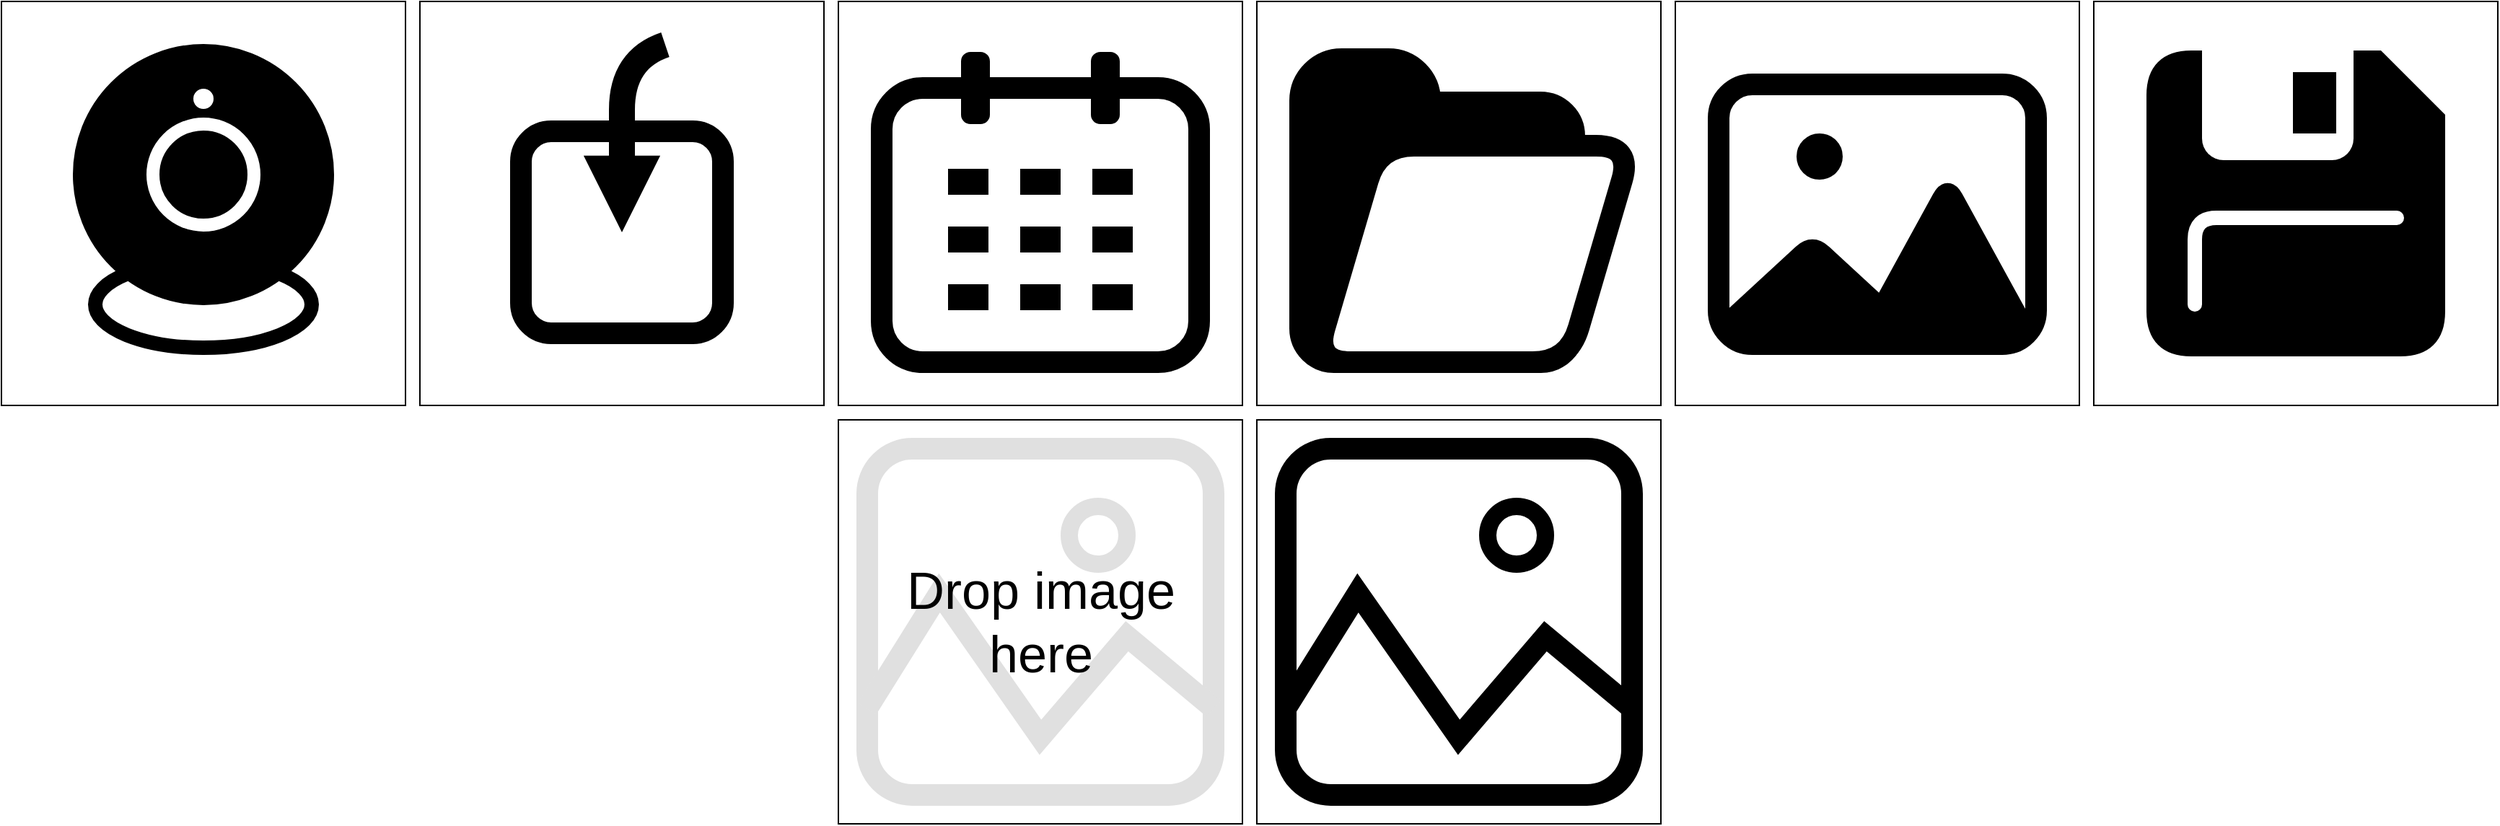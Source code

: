 <mxfile version="12.8.6" type="device"><diagram id="uwMMmqaCE9gh365trulk" name="Page-1"><mxGraphModel dx="2062" dy="1123" grid="1" gridSize="10" guides="1" tooltips="1" connect="1" arrows="1" fold="1" page="1" pageScale="1" pageWidth="827" pageHeight="1169" math="0" shadow="0"><root><mxCell id="0"/><mxCell id="1" parent="0"/><mxCell id="gdRNF2EkSZMmM2iGSkeW-12" value="" style="rounded=0;whiteSpace=wrap;html=1;strokeWidth=1;fillColor=none;strokeColor=#000000;" parent="1" vertex="1"><mxGeometry x="90" y="110" width="280" height="280" as="geometry"/></mxCell><mxCell id="gdRNF2EkSZMmM2iGSkeW-18" value="" style="rounded=0;whiteSpace=wrap;html=1;strokeWidth=1;fillColor=none;strokeColor=#000000;" parent="1" vertex="1"><mxGeometry x="380" y="110" width="280" height="280" as="geometry"/></mxCell><mxCell id="gdRNF2EkSZMmM2iGSkeW-4" value="" style="ellipse;whiteSpace=wrap;html=1;aspect=fixed;fillColor=#000000;" parent="1" vertex="1"><mxGeometry x="140" y="140" width="180" height="180" as="geometry"/></mxCell><mxCell id="gdRNF2EkSZMmM2iGSkeW-6" value="" style="ellipse;whiteSpace=wrap;html=1;aspect=fixed;fillColor=#ffffff;" parent="1" vertex="1"><mxGeometry x="190" y="190" width="80" height="80" as="geometry"/></mxCell><mxCell id="gdRNF2EkSZMmM2iGSkeW-7" value="" style="ellipse;whiteSpace=wrap;html=1;aspect=fixed;fillColor=#ffffff;" parent="1" vertex="1"><mxGeometry x="222.5" y="170" width="15" height="15" as="geometry"/></mxCell><mxCell id="gdRNF2EkSZMmM2iGSkeW-9" value="" style="ellipse;whiteSpace=wrap;html=1;fillColor=none;strokeWidth=10;" parent="1" vertex="1"><mxGeometry x="155" y="290" width="150" height="60" as="geometry"/></mxCell><mxCell id="gdRNF2EkSZMmM2iGSkeW-10" value="" style="ellipse;whiteSpace=wrap;html=1;aspect=fixed;fillColor=#000000;" parent="1" vertex="1"><mxGeometry x="200" y="200" width="60" height="60" as="geometry"/></mxCell><mxCell id="gdRNF2EkSZMmM2iGSkeW-20" value="" style="rounded=1;whiteSpace=wrap;html=1;strokeWidth=15;fillColor=none;" parent="1" vertex="1"><mxGeometry x="450" y="200" width="140" height="140" as="geometry"/></mxCell><mxCell id="gdRNF2EkSZMmM2iGSkeW-22" value="" style="endArrow=block;html=1;curved=1;strokeWidth=18;endFill=1;" parent="1" edge="1"><mxGeometry width="50" height="50" relative="1" as="geometry"><mxPoint x="550" y="140" as="sourcePoint"/><mxPoint x="520" y="270" as="targetPoint"/><Array as="points"><mxPoint x="520" y="150"/><mxPoint x="520" y="220"/></Array></mxGeometry></mxCell><mxCell id="gdRNF2EkSZMmM2iGSkeW-26" value="" style="rounded=0;whiteSpace=wrap;html=1;strokeWidth=1;fillColor=none;strokeColor=#000000;" parent="1" vertex="1"><mxGeometry x="670" y="110" width="280" height="280" as="geometry"/></mxCell><mxCell id="gdRNF2EkSZMmM2iGSkeW-27" value="" style="rounded=1;whiteSpace=wrap;html=1;strokeWidth=15;fillColor=none;" parent="1" vertex="1"><mxGeometry x="700" y="170" width="220" height="190" as="geometry"/></mxCell><mxCell id="gdRNF2EkSZMmM2iGSkeW-30" value="" style="rounded=1;whiteSpace=wrap;html=1;strokeWidth=10;fillColor=none;" parent="1" vertex="1"><mxGeometry x="850" y="150" width="10" height="40" as="geometry"/></mxCell><mxCell id="gdRNF2EkSZMmM2iGSkeW-31" value="" style="rounded=1;whiteSpace=wrap;html=1;strokeWidth=10;fillColor=none;" parent="1" vertex="1"><mxGeometry x="760" y="150" width="10" height="40" as="geometry"/></mxCell><mxCell id="gdRNF2EkSZMmM2iGSkeW-38" value="" style="rounded=0;whiteSpace=wrap;html=1;strokeWidth=8;fillColor=#000000;" parent="1" vertex="1"><mxGeometry x="750" y="230" width="20" height="10" as="geometry"/></mxCell><mxCell id="gdRNF2EkSZMmM2iGSkeW-39" value="" style="rounded=0;whiteSpace=wrap;html=1;strokeWidth=8;fillColor=#000000;" parent="1" vertex="1"><mxGeometry x="750" y="270" width="20" height="10" as="geometry"/></mxCell><mxCell id="gdRNF2EkSZMmM2iGSkeW-40" value="" style="rounded=0;whiteSpace=wrap;html=1;strokeWidth=8;fillColor=#000000;" parent="1" vertex="1"><mxGeometry x="750" y="310" width="20" height="10" as="geometry"/></mxCell><mxCell id="gdRNF2EkSZMmM2iGSkeW-41" value="" style="rounded=0;whiteSpace=wrap;html=1;strokeWidth=8;fillColor=#000000;" parent="1" vertex="1"><mxGeometry x="800" y="230" width="20" height="10" as="geometry"/></mxCell><mxCell id="gdRNF2EkSZMmM2iGSkeW-42" value="" style="rounded=0;whiteSpace=wrap;html=1;strokeWidth=8;fillColor=#000000;" parent="1" vertex="1"><mxGeometry x="800" y="270" width="20" height="10" as="geometry"/></mxCell><mxCell id="gdRNF2EkSZMmM2iGSkeW-43" value="" style="rounded=0;whiteSpace=wrap;html=1;strokeWidth=8;fillColor=#000000;" parent="1" vertex="1"><mxGeometry x="800" y="310" width="20" height="10" as="geometry"/></mxCell><mxCell id="gdRNF2EkSZMmM2iGSkeW-44" value="" style="rounded=0;whiteSpace=wrap;html=1;strokeWidth=8;fillColor=#000000;" parent="1" vertex="1"><mxGeometry x="850" y="230" width="20" height="10" as="geometry"/></mxCell><mxCell id="gdRNF2EkSZMmM2iGSkeW-45" value="" style="rounded=0;whiteSpace=wrap;html=1;strokeWidth=8;fillColor=#000000;" parent="1" vertex="1"><mxGeometry x="850" y="270" width="20" height="10" as="geometry"/></mxCell><mxCell id="gdRNF2EkSZMmM2iGSkeW-46" value="" style="rounded=0;whiteSpace=wrap;html=1;strokeWidth=8;fillColor=#000000;" parent="1" vertex="1"><mxGeometry x="850" y="310" width="20" height="10" as="geometry"/></mxCell><mxCell id="gdRNF2EkSZMmM2iGSkeW-47" value="" style="rounded=0;whiteSpace=wrap;html=1;strokeWidth=1;fillColor=none;strokeColor=#000000;" parent="1" vertex="1"><mxGeometry x="960" y="110" width="280" height="280" as="geometry"/></mxCell><mxCell id="gdRNF2EkSZMmM2iGSkeW-48" value="" style="rounded=1;whiteSpace=wrap;html=1;strokeWidth=15;fillColor=#000000;arcSize=13;" parent="1" vertex="1"><mxGeometry x="990" y="180" width="190" height="180" as="geometry"/></mxCell><mxCell id="gdRNF2EkSZMmM2iGSkeW-60" value="" style="rounded=1;whiteSpace=wrap;html=1;strokeWidth=15;fillColor=#000000;arcSize=32;" parent="1" vertex="1"><mxGeometry x="990" y="150" width="90" height="180" as="geometry"/></mxCell><mxCell id="gdRNF2EkSZMmM2iGSkeW-62" value="" style="shape=parallelogram;perimeter=parallelogramPerimeter;whiteSpace=wrap;html=1;rounded=1;strokeWidth=15;fillColor=#ffffff;shadow=0;arcSize=50;fontSize=14;" parent="1" vertex="1"><mxGeometry x="1000" y="210" width="220" height="150" as="geometry"/></mxCell><mxCell id="gdRNF2EkSZMmM2iGSkeW-63" value="" style="rounded=0;whiteSpace=wrap;html=1;strokeWidth=1;fillColor=none;strokeColor=#000000;" parent="1" vertex="1"><mxGeometry x="1250" y="110" width="280" height="280" as="geometry"/></mxCell><mxCell id="gdRNF2EkSZMmM2iGSkeW-64" value="" style="rounded=1;whiteSpace=wrap;html=1;strokeWidth=15;fillColor=none;arcSize=13;" parent="1" vertex="1"><mxGeometry x="1280" y="167.5" width="220" height="180" as="geometry"/></mxCell><mxCell id="gdRNF2EkSZMmM2iGSkeW-67" value="" style="triangle;whiteSpace=wrap;html=1;rounded=1;shadow=0;strokeWidth=12;fillColor=#000000;fontSize=14;rotation=-90;" parent="1" vertex="1"><mxGeometry x="1315" y="242.5" width="60" height="130" as="geometry"/></mxCell><mxCell id="gdRNF2EkSZMmM2iGSkeW-68" value="" style="triangle;whiteSpace=wrap;html=1;rounded=1;shadow=0;strokeWidth=12;fillColor=#000000;fontSize=14;rotation=-90;" parent="1" vertex="1"><mxGeometry x="1387.5" y="232.5" width="102.5" height="112.5" as="geometry"/></mxCell><mxCell id="gdRNF2EkSZMmM2iGSkeW-69" value="" style="ellipse;whiteSpace=wrap;html=1;aspect=fixed;rounded=1;shadow=0;strokeWidth=12;fillColor=#000000;fontSize=14;" parent="1" vertex="1"><mxGeometry x="1340" y="207.5" width="20" height="20" as="geometry"/></mxCell><mxCell id="gdRNF2EkSZMmM2iGSkeW-70" value="" style="rounded=0;whiteSpace=wrap;html=1;strokeWidth=1;fillColor=none;strokeColor=#000000;" parent="1" vertex="1"><mxGeometry x="1540" y="110" width="280" height="280" as="geometry"/></mxCell><mxCell id="gdRNF2EkSZMmM2iGSkeW-76" value="" style="shape=card;whiteSpace=wrap;html=1;rounded=1;shadow=0;strokeWidth=12;fillColor=#000000;fontSize=14;size=103;arcSize=50;direction=south;" parent="1" vertex="1"><mxGeometry x="1582.5" y="150" width="195" height="200" as="geometry"/></mxCell><mxCell id="gdRNF2EkSZMmM2iGSkeW-77" value="" style="shape=card;whiteSpace=wrap;html=1;rounded=0;shadow=0;strokeWidth=12;fillColor=#000000;fontSize=14;direction=south;size=41;" parent="1" vertex="1"><mxGeometry x="1651.5" y="150" width="126" height="130" as="geometry"/></mxCell><mxCell id="gdRNF2EkSZMmM2iGSkeW-82" value="" style="endArrow=none;html=1;strokeWidth=10;fontSize=14;curved=1;strokeColor=#FFFFFF;" parent="1" edge="1"><mxGeometry width="50" height="50" relative="1" as="geometry"><mxPoint x="1610" y="320" as="sourcePoint"/><mxPoint x="1750" y="260" as="targetPoint"/><Array as="points"><mxPoint x="1610" y="290"/><mxPoint x="1610" y="260"/><mxPoint x="1640" y="260"/></Array></mxGeometry></mxCell><mxCell id="gdRNF2EkSZMmM2iGSkeW-83" value="" style="ellipse;whiteSpace=wrap;html=1;aspect=fixed;rounded=0;shadow=0;strokeWidth=12;fillColor=#FFFFFF;fontSize=14;strokeColor=none;" parent="1" vertex="1"><mxGeometry x="1605" y="315" width="10" height="10" as="geometry"/></mxCell><mxCell id="gdRNF2EkSZMmM2iGSkeW-85" value="" style="ellipse;whiteSpace=wrap;html=1;aspect=fixed;rounded=0;shadow=0;strokeWidth=12;fillColor=#FFFFFF;fontSize=14;strokeColor=none;" parent="1" vertex="1"><mxGeometry x="1745" y="255" width="10" height="10" as="geometry"/></mxCell><mxCell id="gdRNF2EkSZMmM2iGSkeW-86" value="" style="rounded=1;whiteSpace=wrap;html=1;shadow=0;strokeWidth=12;fillColor=#FFFFFF;fontSize=14;strokeColor=none;" parent="1" vertex="1"><mxGeometry x="1615" y="120" width="105" height="100" as="geometry"/></mxCell><mxCell id="gdRNF2EkSZMmM2iGSkeW-88" value="" style="rounded=0;whiteSpace=wrap;html=1;shadow=0;strokeWidth=12;fillColor=#000000;fontSize=14;strokeColor=none;" parent="1" vertex="1"><mxGeometry x="1678" y="159" width="30" height="42.5" as="geometry"/></mxCell><mxCell id="gdRNF2EkSZMmM2iGSkeW-89" value="" style="rounded=0;whiteSpace=wrap;html=1;strokeWidth=1;fillColor=none;strokeColor=#000000;" parent="1" vertex="1"><mxGeometry x="960" y="400" width="280" height="280" as="geometry"/></mxCell><mxCell id="gdRNF2EkSZMmM2iGSkeW-90" value="" style="rounded=1;whiteSpace=wrap;html=1;strokeWidth=15;fillColor=none;arcSize=13;" parent="1" vertex="1"><mxGeometry x="980" y="420" width="240" height="240" as="geometry"/></mxCell><mxCell id="gdRNF2EkSZMmM2iGSkeW-93" value="" style="ellipse;whiteSpace=wrap;html=1;aspect=fixed;rounded=1;shadow=0;strokeWidth=12;fillColor=none;fontSize=14;" parent="1" vertex="1"><mxGeometry x="1120" y="460" width="40" height="40" as="geometry"/></mxCell><mxCell id="gdRNF2EkSZMmM2iGSkeW-94" value="" style="endArrow=none;html=1;strokeColor=#000000;strokeWidth=15;fontSize=14;entryX=1;entryY=0.75;entryDx=0;entryDy=0;rounded=0;" parent="1" target="gdRNF2EkSZMmM2iGSkeW-90" edge="1"><mxGeometry width="50" height="50" relative="1" as="geometry"><mxPoint x="980" y="600" as="sourcePoint"/><mxPoint x="1270" y="600" as="targetPoint"/><Array as="points"><mxPoint x="1030" y="520"/><mxPoint x="1100" y="620"/><mxPoint x="1160" y="550"/></Array></mxGeometry></mxCell><mxCell id="HUcluO7Ioeocks7iaRiC-1" value="" style="rounded=0;whiteSpace=wrap;html=1;strokeWidth=1;fillColor=none;strokeColor=#000000;" vertex="1" parent="1"><mxGeometry x="670" y="400" width="280" height="280" as="geometry"/></mxCell><mxCell id="HUcluO7Ioeocks7iaRiC-2" value="" style="rounded=1;whiteSpace=wrap;html=1;strokeWidth=15;fillColor=none;arcSize=13;strokeColor=#E0E0E0;" vertex="1" parent="1"><mxGeometry x="690" y="420" width="240" height="240" as="geometry"/></mxCell><mxCell id="HUcluO7Ioeocks7iaRiC-3" value="" style="ellipse;whiteSpace=wrap;html=1;aspect=fixed;rounded=1;shadow=0;strokeWidth=12;fillColor=none;fontSize=14;strokeColor=#E0E0E0;" vertex="1" parent="1"><mxGeometry x="830" y="460" width="40" height="40" as="geometry"/></mxCell><mxCell id="HUcluO7Ioeocks7iaRiC-4" value="" style="endArrow=none;html=1;strokeColor=#E0E0E0;strokeWidth=15;fontSize=14;entryX=1;entryY=0.75;entryDx=0;entryDy=0;rounded=0;" edge="1" parent="1" target="HUcluO7Ioeocks7iaRiC-2"><mxGeometry width="50" height="50" relative="1" as="geometry"><mxPoint x="690" y="600" as="sourcePoint"/><mxPoint x="980" y="600" as="targetPoint"/><Array as="points"><mxPoint x="740" y="520"/><mxPoint x="810" y="620"/><mxPoint x="870" y="550"/></Array></mxGeometry></mxCell><mxCell id="HUcluO7Ioeocks7iaRiC-5" value="&lt;font style=&quot;font-size: 36px&quot;&gt;Drop image&lt;br&gt;here&lt;/font&gt;" style="text;html=1;align=center;verticalAlign=middle;resizable=0;points=[];autosize=1;" vertex="1" parent="1"><mxGeometry x="710" y="515" width="200" height="50" as="geometry"/></mxCell></root></mxGraphModel></diagram></mxfile>